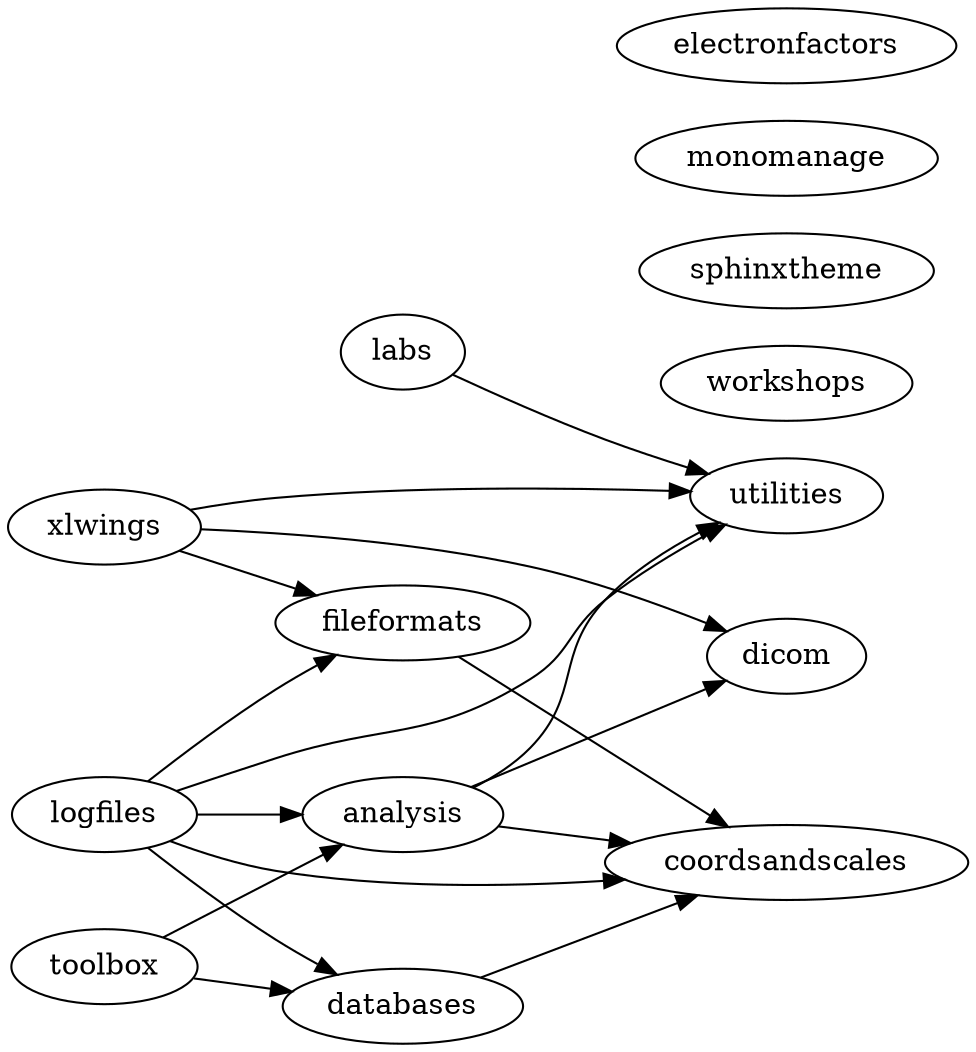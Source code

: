 
        strict digraph  {
            rankdir = LR;
            
            { rank = same; dicom; coordsandscales; utilities; workshops; sphinxtheme; monomanage; electronfactors; }
            
            { rank = same; fileformats; analysis; databases; labs; }
            
            { rank = same; xlwings; toolbox; logfiles; }
            
xlwings -> dicom;
xlwings -> fileformats;
xlwings -> utilities;
fileformats -> coordsandscales;
toolbox -> analysis;
toolbox -> databases;
analysis -> coordsandscales;
analysis -> dicom;
analysis -> utilities;
databases -> coordsandscales;
logfiles -> analysis;
logfiles -> coordsandscales;
logfiles -> databases;
logfiles -> fileformats;
logfiles -> utilities;
labs -> utilities;

        }
    